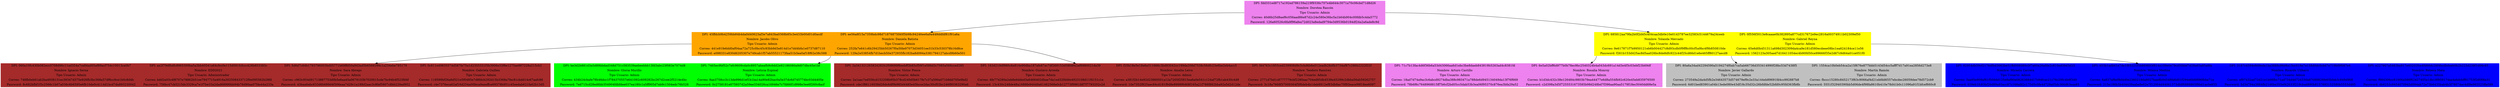 digraph G{ 
node[shape=record] 
node0xc000066de0 [style = filled color="violet" label="<f0>|{DPI: fdd331ed8717a192ed786159a219f9336c707e4b644c3071a70c06cbd71d8d26|Nombre: Dorotea Rascón|Tipo Usuario: Admin|Correo: 40d6b25d8aef6c056aad86e87d2c24e580e36bc5a1b64b904c00fdb5c4da5772|Password: 126a60526c6fa9f96afea72d023a8edad9794e3d9536b0184df24a2a6ade8c9d}|<f2>"] 
node0xc0004c31a0 [style = filled color="orange" label="<f0>|{DPI: 45ffdcb9b4259bb84b4da0d40623af3e7a843ba0368b85c3e433b00d01d0acdf|Nombre: Jacobo Olivo|Tipo Usuario: Admin|Correo: 441e91fe6dd0af04aa72a725c0bc45c93bb9d3e814d1e7dd4bfa1e0737d87110|Password: e098331e830d6205307e749cab1f57eb55521173faa51b3ea0af18f62e38c588}|<f2>|{DPI: ee56a8f15a7359bdc98d71876875f40f5b98c94246ee6a9a448ddfdf81f91a6a|Nombre: Daniela Batista|Tipo Usuario: Admin|Correo: 252fa7e641c6b29425bb50267f0a5fde97073d34051ee31b33c530378b16d8ce|Password: 129a2e53854fb7d1becb50e372935fb182ba8d094a3381794127abcd9b60e501}|<f4>"] 
node0xc0004d2a80 [style = filled color="brown" label="<f0>|{DPI: 060a10fc430b082ecc0708d96c11ad354a7ce84ad05af89acf754c10013ca0b7|Nombre: Ignacio Serna|Tipo Usuario: Admin|Correo: 748fb0eb61ab2ba4938131ec39347d375e926fb3bc368a57df6cc9ce1b0c8d4b|Password: 8c682bfbf1f3c2566c1b07a036c6b6595e6fb10de0c4114d1bcd7da893230042}|<f2>|{DPI: aa2f79dfbdfc8965309ba5a3bb40541a64cfec0e115d091fcfccc428b853383c|Nombre: EDD2021|Tipo Usuario: Administrador|Correo: bdd2a03c4f8707e78862b51ee7947715a4916a302508433712f0e095562b28fd|Password: 756bc47cb5215dc3329ca7e1f7be33a2dad68990bb94b76d90aa07f4e44a233a}|<f4>|{DPI: 5d6d7c64b1793796003bd05771b69ffd50a943ad5b6569299c1a234ebe785179|Nombre: Sara Abrego|Tipo Usuario: Admin|Correo: c963c954d91713887753d0b5e6aa45a0679103b7020015cde7bc94b4f523fd4f|Password: 43baa6ebc633d6b689d4f306eaa7429c1a188d2aac3c8fef5807c8bb229ad952}|<f6>|{DPI: 0c811e49835574d587fe75a1d2355331f3b3906e33f8e1275ae987228a215cb2|Nombre: Gabriela Guillen|Tipo Usuario: Admin|Correo: 119599bf26a6d521e5f0485e7d8fdcb292d15b3368a7fec81cbdd14c67aafc86|Password: c4e7376eca62af16d254a00feca9aeeffce69378b951c45eedab621fa62b13d5}|<f8>"] 
node0xc0004c31a0:f0->node0xc0004d2a80
node0xc0004ac000 [style = filled color="green" label="<f0>|{DPI: be3d2b881d3a5d89bbdad348d751c583539aebeebbb13fd3abc23f083e7074d8|Nombre: Gloria Murillo|Tipo Usuario: Admin|Correo: 434b24cbafe78b46dcc1f784370557e641092c609282bc267d2cee2f5214e4bc|Password: 7ed715cd28ed6bb354904fdbfdee037ea180c1a5ff905d7eb9c1504edc76b526}|<f2>|{DPI: 7465ec9bf52c7efc9609cda0c8957abeafb9c6dd2e92186080a9d07dbc45e1bf|Nombre: Leticia Espinal|Tipo Usuario: Admin|Correo: 8ae3758cc3c13de996d1ef1b1ba14a90e82bac0a5e37dc6d745774bc03d4405e|Password: 0c2758181e075937d2a59ee334026ca16946e7c7fd66f1d998e3ee6f260c8acf}|<f4>"] 
node0xc0004c31a0:f2->node0xc0004ac000
node0xc0004e3b60 [style = filled color="brown" label="<f0>|{DPI: 2a341321265834282b2f08699f6eebff3b85cf59f1e586d3c7085a566cced285|Nombre: Víctor Ponce|Tipo Usuario: Admin|Correo: 2a1aac7ed556cd152208b95b378cd240d5b617fe7c37a590a071b9dd705e9bd2|Password: cde1f86116036d26dc6df9b985d4485e45bcce2dac30cf03bc246f80363290a6}|<f2>|{DPI: 163d219df980c6e814e90dba187afe87ac7df269153d58fd842af8980021da39|Nombre: Gustavo Arreola|Tipo Usuario: Admin|Correo: 4fe774280a2eb8e6dded3a6466402dbae7da1ed32f440e4923108d11f4151c1e|Password: 13c430c248de48a1688fe94449a61462568e0cb12773f9981fdf7f7793202c2d}|<f4>|{DPI: f25b18e5e18e6a311666c3bd83042cc199da208d7538c56dfc23e6be2eb4acc5|Nombre: Amalia Leiva|Tipo Usuario: Admin|Correo: a381f2b14e92d23869501a12a7205f25815ea6a0e541c124af72fb1ab430c4d9|Password: 10e7352f825aec84cd181f9d8e8998f6d68f165a21f788f882bba92a5d2d12de}|<f6>|{DPI: fd4763c1855ced239908d9c5cbd6b6e012eadb28dfb3734af87c286b2222f22f|Nombre: Teodoro Ramírez|Tipo Usuario: Admin|Correo: 2771d7bd1c8777779cbf2280aac704ed85db4539a45299c2dbba56ab59262757|Password: 3c18a7668f37009364f5f6deb4b1deb8912ef83db8ac70f93eace99f18ee6097}|<f8>"] 
node0xc0004c31a0:f4->node0xc0004e3b60
node0xc000066de0:f0->node0xc0004c31a0
node0xc0004c3200 [style = filled color="yellow" label="<f0>|{DPI: 685812aa79fa2b0f2d45c404caa3db0e10e0143787ee32583c5144679a24ceeb|Nombre: Yolanda Mercado|Tipo Usuario: Admin|Correo: 9e617871f7b9950121eb6b004427c8d93cdb0f9ff8c00cf5a9bc4f9b850810de|Password: f261b153d425ac8d5aa026bc8de8dfc922c44f25cd66d1e6e465ff80127aecd8}|<f2>|{DPI: 0f556f3013e8caaae0b382895a877cd317672e9ec2816a00374911b02309ef50|Nombre: Gabriel Reyna|Tipo Usuario: Admin|Correo: 65e6d0b451311a698d302309da4ca9e181d580ecdeee08bc1ea624184ce11e56|Password: 1562123a305aed7d16411054ec4b90fd50ce99666f35e2d67c9d64a01ce051f0}|<f4>"] 
node0xc0004c3140 [style = filled color="violet" label="<f0>|{DPI: 71c7b13fac4d6f36b6a53d43066aa6d1ebc3be8daeb843819b5263ad4c8381fd|Nombre: Arturo Castillo|Tipo Usuario: Admin|Correo: 18ad7d74a9ac3c6abcd9274dba388c983471a788de6d945134049da13f76f669|Password: 78b6f6c7648968815ff7b6cf2bd05cc5dab53b3ea06f95370c876ea3bfa29a52}|<f2>|{DPI: 6e5a02bff6d977b0b78ec9bc2540324b4a043dc691a14d3e4f3c03ebf23b69df|Nombre: Rosalia Monroy|Tipo Usuario: Admin|Correo: b1d3dc432c38e126484c9803b79ea44477e6d8a554fb92c620e45eb835976500|Password: c2d398a3d5f7255531673585b98d248bd7f396aa90aa5179f18ec5040dd68e5a}|<f4>"] 
node0xc0004c3200:f0->node0xc0004c3140
node0xc0004a1320 [style = filled color="gray" label="<f0>|{DPI: 80a6a34ad42294590a5194274f0ab7ca5ab66736d353414990f28bc53d7438f5|Nombre: Javier Gallardo|Tipo Usuario: Admin|Correo: 273549a2da4d5fb2e34643573d574679ef9c2e33a144eb89691fd4cc992887b8|Password: 6d01bed83901a04b13ede080e43df18c35d32c26bfdfde52bfd0c95fd363fb8b}|<f2>|{DPI: 1554ca10b0eb54ca2a15f676e877bbb5143d54cc5afff7d17a91ea2856d273e8|Nombre: Martín Ramón|Tipo Usuario: Admin|Correo: fbccc15280c8452173f63c9066af4d21ebfdd6557ebcdec26059dee78d572cb9|Password: 5551f32940390bb5d06de4f98fa8610b410e78d41b0c11096a91f1bfcef660c8}|<f4>"] 
node0xc0004c3200:f2->node0xc0004a1320
node0xc0004a1380 [style = filled color="blue" label="<f0>|{DPI: 62954db59cf2176dfbd3663be51ffd008080c0f7a60a26afde2c810ed36d3d25|Nombre: Micaela Carrera|Tipo Usuario: Admin|Correo: 3aa95e809af61f50ddd125e8af90e08263684417c94fcac21c76c29fc4b9f349|Password: 039eb1fc83bf26d89a93acc87c168afd2c175d5c0fe4d729a05dc366d63eaa85}|<f2>|{DPI: 453b1ad841e7de1f85221f5b869893f814a109e0e79cd50bbf7d28a65a85a8fa|Nombre: Mónica Medina|Tipo Usuario: Admin|Correo: 6a837af6ef8d4d0e2360219da8027bae8b94548fa6d01f294e6bfd696fbba71e|Password: 215e186b5b404439aabe8e62e7f12004d44061373dfdf6888865f9bd1ac0e955}|<f4>|{DPI: 3187c4594e8d9eda1ba3888c86d6a15cc019a7a158d0dc0cbd7e719bf9f087e4|Nombre: Ricardo Ulibarri|Tipo Usuario: Admin|Correo: ef97432ad72d21e1b08fbc71ad734d46724330a87089826fe65bfab3c849d968|Password: 5d34794a3884fb2146be355ef42633f219cbad890b8157693152580b5553d485}|<f6>|{DPI: e227907a5463ba917e40202fce4fd66dc28f4bcdbdeeb0b2b223d239f1d06c65|Nombre: Rebeca Mata|Tipo Usuario: Admin|Correo: f984306cc81006a588f62427405a1db18f959174aa4ebdcbff01753f2d088a31|Password: db6253c9454070945d094ab72e73b6435bab4b3f78074ac4df9e965525ffa099}|<f8>"] 
node0xc0004c3200:f4->node0xc0004a1380
node0xc000066de0:f2->node0xc0004c3200
}